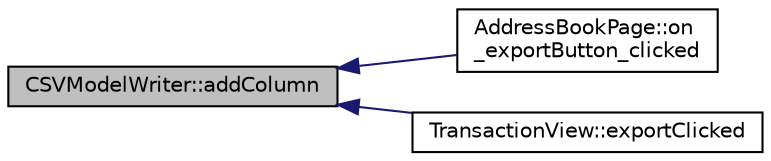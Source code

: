 digraph "CSVModelWriter::addColumn"
{
  edge [fontname="Helvetica",fontsize="10",labelfontname="Helvetica",labelfontsize="10"];
  node [fontname="Helvetica",fontsize="10",shape=record];
  rankdir="LR";
  Node3 [label="CSVModelWriter::addColumn",height=0.2,width=0.4,color="black", fillcolor="grey75", style="filled", fontcolor="black"];
  Node3 -> Node4 [dir="back",color="midnightblue",fontsize="10",style="solid",fontname="Helvetica"];
  Node4 [label="AddressBookPage::on\l_exportButton_clicked",height=0.2,width=0.4,color="black", fillcolor="white", style="filled",URL="$class_address_book_page.html#a4f1d34f71ac7d4f64d4ba6bc87ee0525",tooltip="Export button clicked. "];
  Node3 -> Node5 [dir="back",color="midnightblue",fontsize="10",style="solid",fontname="Helvetica"];
  Node5 [label="TransactionView::exportClicked",height=0.2,width=0.4,color="black", fillcolor="white", style="filled",URL="$class_transaction_view.html#a5983022ff1e5395f87de3c5728eff8da"];
}
